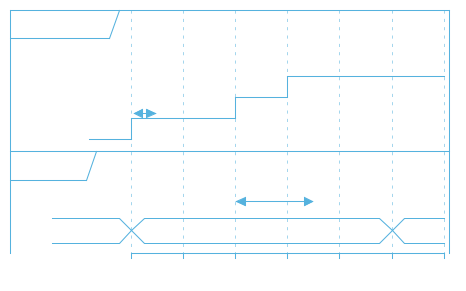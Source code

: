 ' Do not edit
' Theme Gallery
' autogenerated by script
'
@startuml
!theme cyborg
robust "Web Browser" as WB
concise "Web User" as WU

WB is Initializing
WU is Absent

@WB
0 is idle
+200 is Processing
+100 is Waiting
WB@0 <-> @50 : {50 ms lag}

@WU
0 is Waiting
+500 is ok
@200 <-> @+150 : {150 ms}
@enduml
